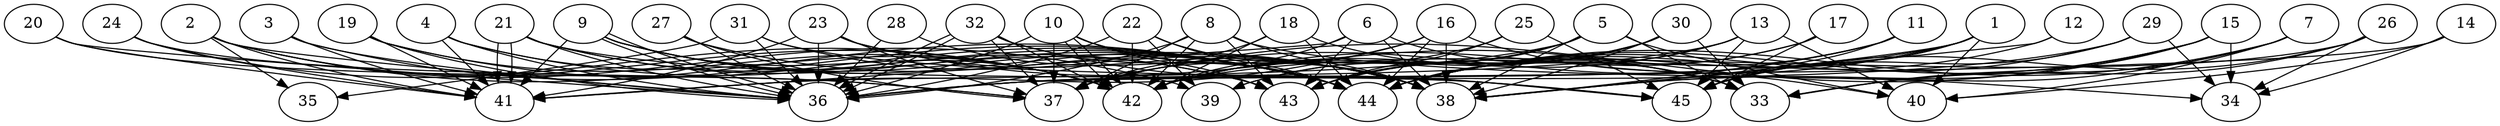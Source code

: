 // DAG automatically generated by daggen at Thu Oct  3 14:07:24 2019
// ./daggen --dot -n 45 --ccr 0.5 --fat 0.9 --regular 0.7 --density 0.7 --mindata 5242880 --maxdata 52428800 
digraph G {
  1 [size="52099072", alpha="0.10", expect_size="26049536"] 
  1 -> 36 [size ="26049536"]
  1 -> 38 [size ="26049536"]
  1 -> 40 [size ="26049536"]
  1 -> 42 [size ="26049536"]
  1 -> 44 [size ="26049536"]
  1 -> 45 [size ="26049536"]
  2 [size="68546560", alpha="0.07", expect_size="34273280"] 
  2 -> 35 [size ="34273280"]
  2 -> 36 [size ="34273280"]
  2 -> 39 [size ="34273280"]
  2 -> 41 [size ="34273280"]
  2 -> 42 [size ="34273280"]
  2 -> 44 [size ="34273280"]
  3 [size="72730624", alpha="0.17", expect_size="36365312"] 
  3 -> 36 [size ="36365312"]
  3 -> 41 [size ="36365312"]
  3 -> 44 [size ="36365312"]
  4 [size="32212992", alpha="0.07", expect_size="16106496"] 
  4 -> 36 [size ="16106496"]
  4 -> 41 [size ="16106496"]
  4 -> 42 [size ="16106496"]
  4 -> 44 [size ="16106496"]
  5 [size="87590912", alpha="0.18", expect_size="43795456"] 
  5 -> 33 [size ="43795456"]
  5 -> 38 [size ="43795456"]
  5 -> 39 [size ="43795456"]
  5 -> 40 [size ="43795456"]
  5 -> 41 [size ="43795456"]
  5 -> 42 [size ="43795456"]
  5 -> 43 [size ="43795456"]
  6 [size="21495808", alpha="0.13", expect_size="10747904"] 
  6 -> 33 [size ="10747904"]
  6 -> 38 [size ="10747904"]
  6 -> 41 [size ="10747904"]
  6 -> 42 [size ="10747904"]
  6 -> 43 [size ="10747904"]
  7 [size="42723328", alpha="0.02", expect_size="21361664"] 
  7 -> 33 [size ="21361664"]
  7 -> 38 [size ="21361664"]
  7 -> 40 [size ="21361664"]
  7 -> 44 [size ="21361664"]
  8 [size="48095232", alpha="0.20", expect_size="24047616"] 
  8 -> 34 [size ="24047616"]
  8 -> 36 [size ="24047616"]
  8 -> 37 [size ="24047616"]
  8 -> 38 [size ="24047616"]
  8 -> 42 [size ="24047616"]
  8 -> 43 [size ="24047616"]
  9 [size="13975552", alpha="0.07", expect_size="6987776"] 
  9 -> 36 [size ="6987776"]
  9 -> 36 [size ="6987776"]
  9 -> 38 [size ="6987776"]
  9 -> 41 [size ="6987776"]
  9 -> 42 [size ="6987776"]
  9 -> 43 [size ="6987776"]
  9 -> 44 [size ="6987776"]
  10 [size="95852544", alpha="0.20", expect_size="47926272"] 
  10 -> 36 [size ="47926272"]
  10 -> 37 [size ="47926272"]
  10 -> 38 [size ="47926272"]
  10 -> 42 [size ="47926272"]
  10 -> 42 [size ="47926272"]
  10 -> 43 [size ="47926272"]
  10 -> 44 [size ="47926272"]
  11 [size="15710208", alpha="0.15", expect_size="7855104"] 
  11 -> 37 [size ="7855104"]
  11 -> 38 [size ="7855104"]
  11 -> 44 [size ="7855104"]
  11 -> 45 [size ="7855104"]
  12 [size="61241344", alpha="0.05", expect_size="30620672"] 
  12 -> 38 [size ="30620672"]
  12 -> 44 [size ="30620672"]
  13 [size="95926272", alpha="0.07", expect_size="47963136"] 
  13 -> 36 [size ="47963136"]
  13 -> 40 [size ="47963136"]
  13 -> 42 [size ="47963136"]
  13 -> 44 [size ="47963136"]
  13 -> 45 [size ="47963136"]
  14 [size="82903040", alpha="0.17", expect_size="41451520"] 
  14 -> 34 [size ="41451520"]
  14 -> 36 [size ="41451520"]
  14 -> 40 [size ="41451520"]
  15 [size="20420608", alpha="0.19", expect_size="10210304"] 
  15 -> 33 [size ="10210304"]
  15 -> 34 [size ="10210304"]
  15 -> 37 [size ="10210304"]
  15 -> 38 [size ="10210304"]
  15 -> 44 [size ="10210304"]
  16 [size="12234752", alpha="0.03", expect_size="6117376"] 
  16 -> 37 [size ="6117376"]
  16 -> 38 [size ="6117376"]
  16 -> 40 [size ="6117376"]
  16 -> 41 [size ="6117376"]
  16 -> 44 [size ="6117376"]
  17 [size="75751424", alpha="0.19", expect_size="37875712"] 
  17 -> 43 [size ="37875712"]
  17 -> 44 [size ="37875712"]
  17 -> 45 [size ="37875712"]
  18 [size="83464192", alpha="0.07", expect_size="41732096"] 
  18 -> 33 [size ="41732096"]
  18 -> 37 [size ="41732096"]
  18 -> 42 [size ="41732096"]
  18 -> 44 [size ="41732096"]
  19 [size="82137088", alpha="0.17", expect_size="41068544"] 
  19 -> 36 [size ="41068544"]
  19 -> 41 [size ="41068544"]
  19 -> 42 [size ="41068544"]
  19 -> 44 [size ="41068544"]
  20 [size="18948096", alpha="0.07", expect_size="9474048"] 
  20 -> 36 [size ="9474048"]
  20 -> 37 [size ="9474048"]
  20 -> 41 [size ="9474048"]
  21 [size="18399232", alpha="0.06", expect_size="9199616"] 
  21 -> 36 [size ="9199616"]
  21 -> 41 [size ="9199616"]
  21 -> 41 [size ="9199616"]
  21 -> 43 [size ="9199616"]
  21 -> 44 [size ="9199616"]
  21 -> 45 [size ="9199616"]
  22 [size="91109376", alpha="0.17", expect_size="45554688"] 
  22 -> 36 [size ="45554688"]
  22 -> 38 [size ="45554688"]
  22 -> 39 [size ="45554688"]
  22 -> 42 [size ="45554688"]
  22 -> 44 [size ="45554688"]
  23 [size="19224576", alpha="0.01", expect_size="9612288"] 
  23 -> 33 [size ="9612288"]
  23 -> 36 [size ="9612288"]
  23 -> 37 [size ="9612288"]
  23 -> 38 [size ="9612288"]
  23 -> 41 [size ="9612288"]
  24 [size="50546688", alpha="0.10", expect_size="25273344"] 
  24 -> 37 [size ="25273344"]
  24 -> 41 [size ="25273344"]
  24 -> 42 [size ="25273344"]
  25 [size="34609152", alpha="0.16", expect_size="17304576"] 
  25 -> 42 [size ="17304576"]
  25 -> 43 [size ="17304576"]
  25 -> 45 [size ="17304576"]
  26 [size="30130176", alpha="0.03", expect_size="15065088"] 
  26 -> 33 [size ="15065088"]
  26 -> 34 [size ="15065088"]
  26 -> 42 [size ="15065088"]
  26 -> 45 [size ="15065088"]
  27 [size="43743232", alpha="0.18", expect_size="21871616"] 
  27 -> 36 [size ="21871616"]
  27 -> 37 [size ="21871616"]
  27 -> 38 [size ="21871616"]
  28 [size="41166848", alpha="0.00", expect_size="20583424"] 
  28 -> 36 [size ="20583424"]
  28 -> 38 [size ="20583424"]
  29 [size="73924608", alpha="0.04", expect_size="36962304"] 
  29 -> 34 [size ="36962304"]
  29 -> 36 [size ="36962304"]
  29 -> 44 [size ="36962304"]
  29 -> 45 [size ="36962304"]
  30 [size="57839616", alpha="0.05", expect_size="28919808"] 
  30 -> 33 [size ="28919808"]
  30 -> 38 [size ="28919808"]
  30 -> 39 [size ="28919808"]
  30 -> 42 [size ="28919808"]
  30 -> 43 [size ="28919808"]
  30 -> 44 [size ="28919808"]
  31 [size="89423872", alpha="0.07", expect_size="44711936"] 
  31 -> 35 [size ="44711936"]
  31 -> 36 [size ="44711936"]
  31 -> 38 [size ="44711936"]
  31 -> 45 [size ="44711936"]
  32 [size="21549056", alpha="0.01", expect_size="10774528"] 
  32 -> 36 [size ="10774528"]
  32 -> 36 [size ="10774528"]
  32 -> 37 [size ="10774528"]
  32 -> 42 [size ="10774528"]
  32 -> 44 [size ="10774528"]
  32 -> 45 [size ="10774528"]
  33 [size="101017600", alpha="0.12", expect_size="50508800"] 
  34 [size="12589056", alpha="0.19", expect_size="6294528"] 
  35 [size="61106176", alpha="0.07", expect_size="30553088"] 
  36 [size="40560640", alpha="0.16", expect_size="20280320"] 
  37 [size="56334336", alpha="0.19", expect_size="28167168"] 
  38 [size="46295040", alpha="0.18", expect_size="23147520"] 
  39 [size="48050176", alpha="0.11", expect_size="24025088"] 
  40 [size="65091584", alpha="0.07", expect_size="32545792"] 
  41 [size="88416256", alpha="0.04", expect_size="44208128"] 
  42 [size="28874752", alpha="0.18", expect_size="14437376"] 
  43 [size="31598592", alpha="0.14", expect_size="15799296"] 
  44 [size="87656448", alpha="0.19", expect_size="43828224"] 
  45 [size="80723968", alpha="0.08", expect_size="40361984"] 
}

